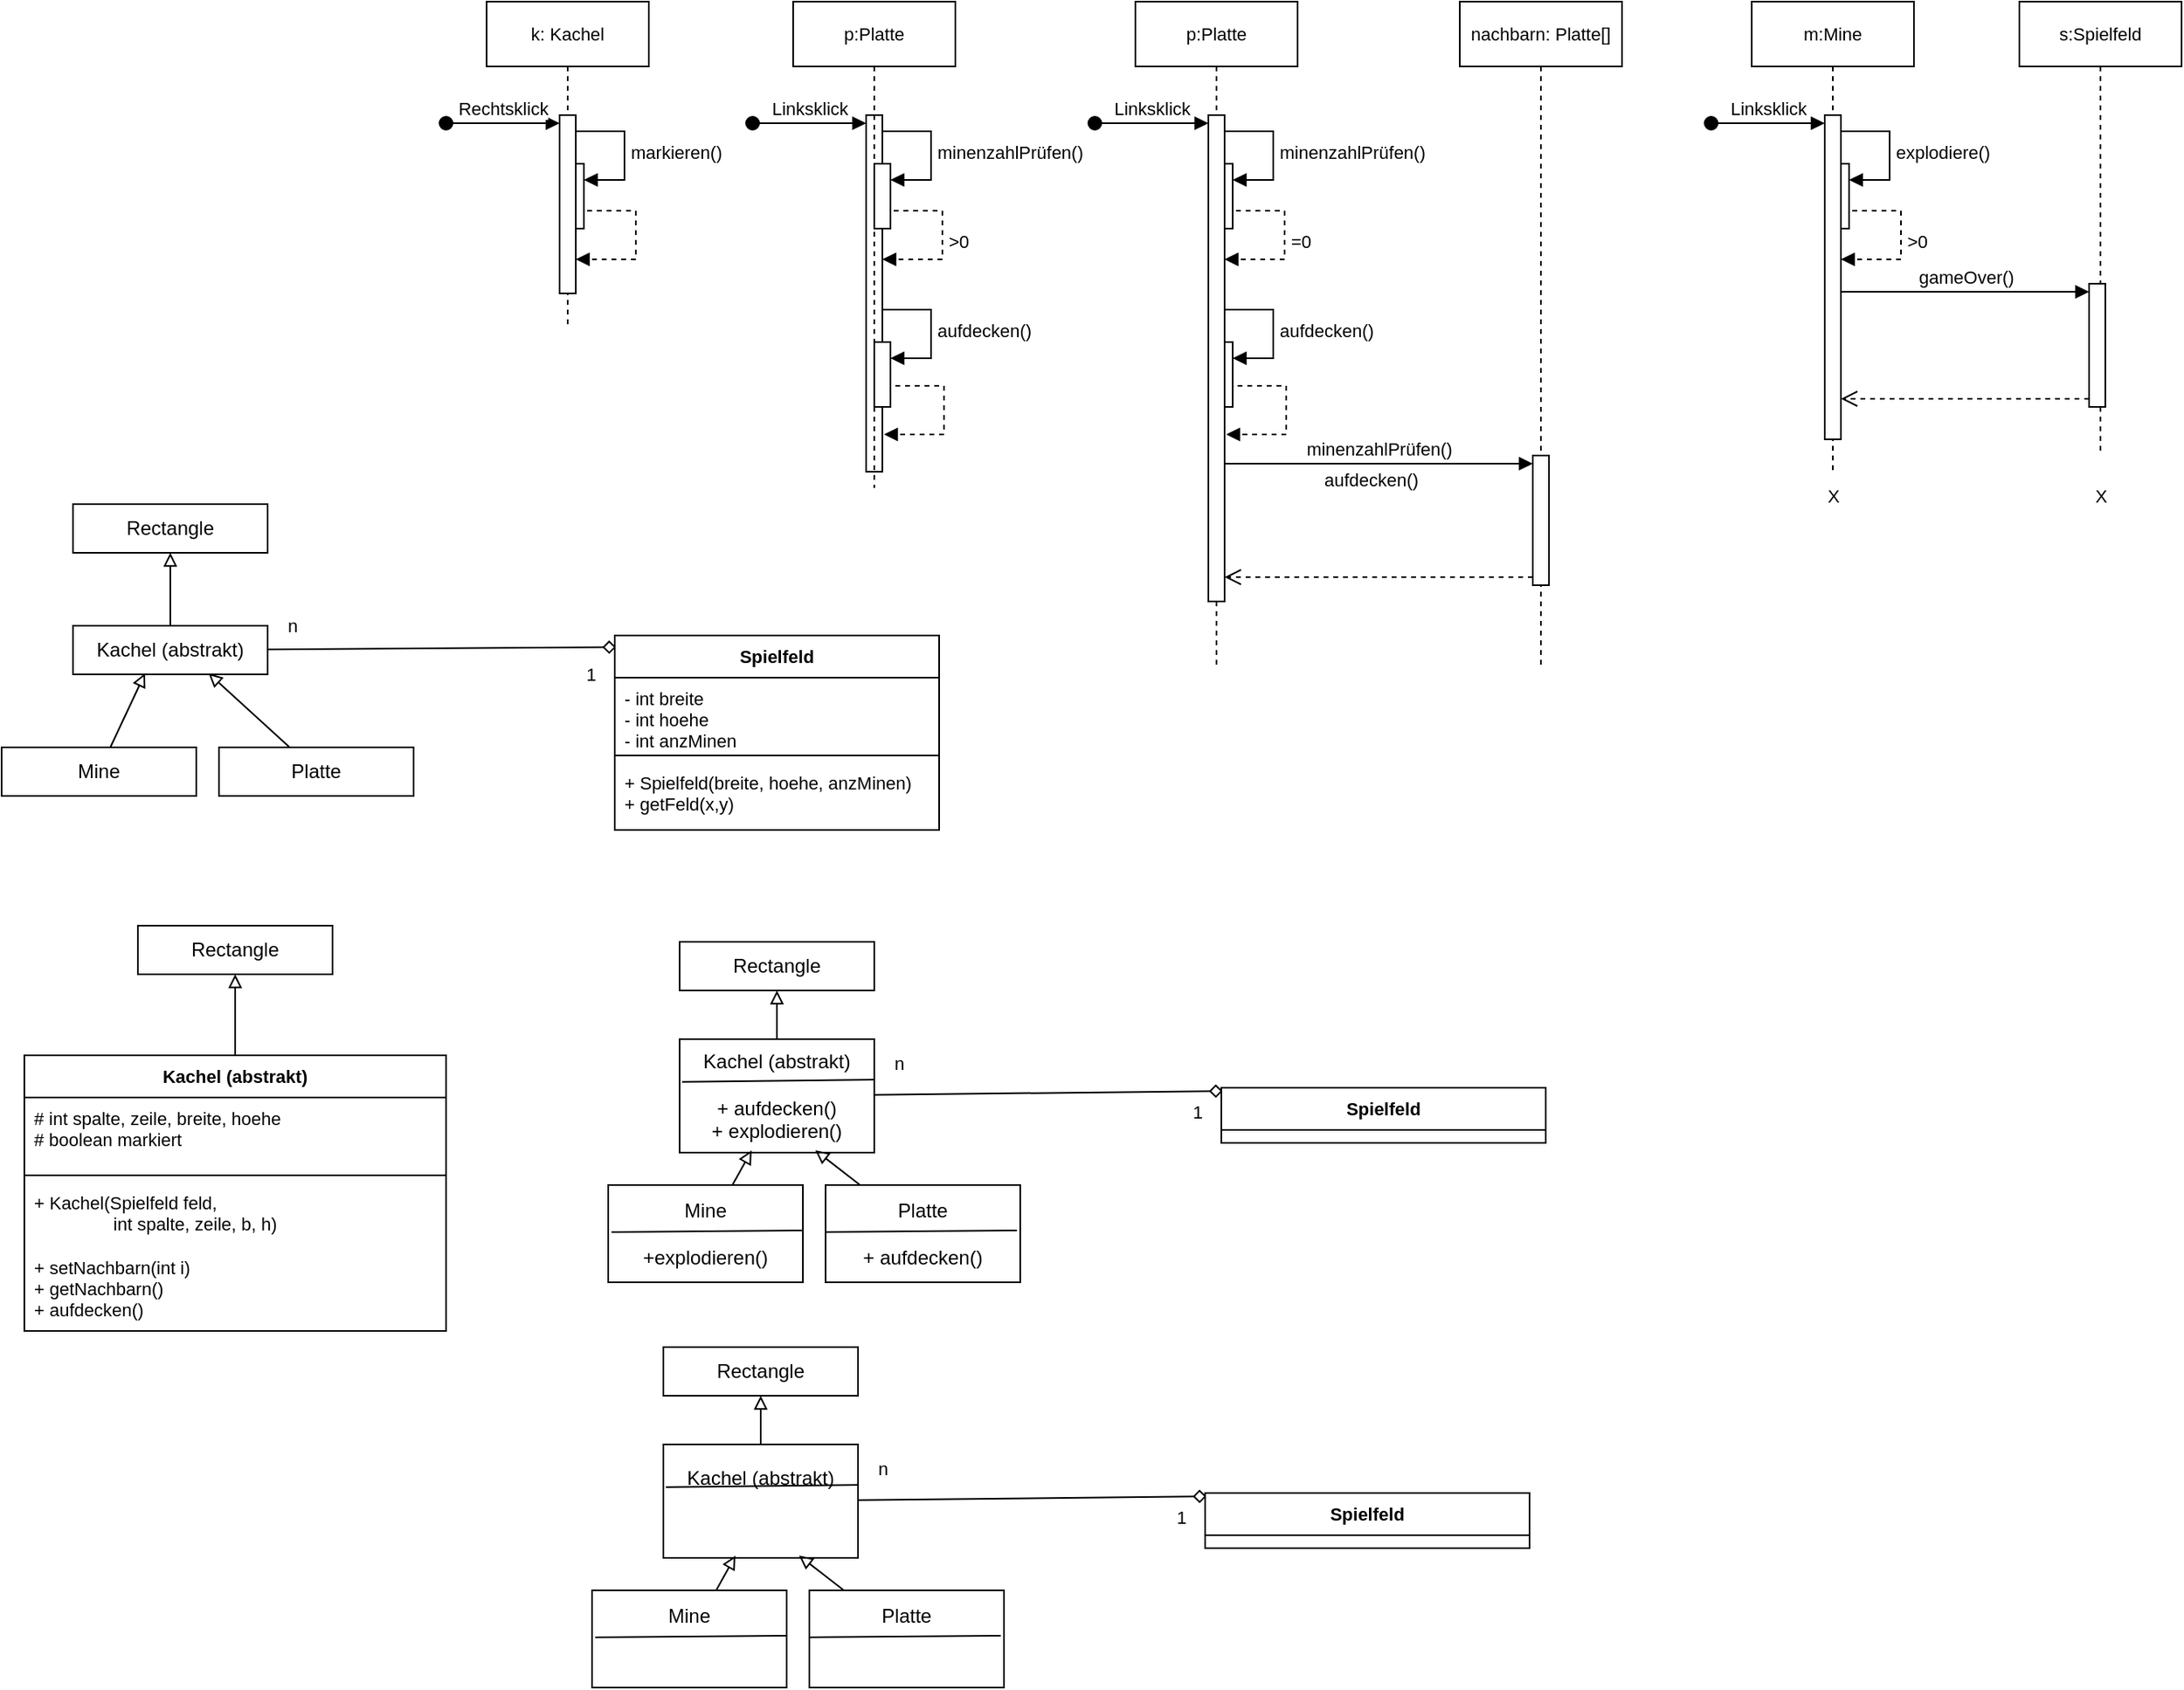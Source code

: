 <mxfile version="24.7.8">
  <diagram name="Seite-1" id="7lrdjb0XLS8eakfNW1go">
    <mxGraphModel dx="1050" dy="621" grid="1" gridSize="10" guides="1" tooltips="1" connect="1" arrows="1" fold="1" page="1" pageScale="1" pageWidth="827" pageHeight="1169" math="0" shadow="0">
      <root>
        <mxCell id="0" />
        <mxCell id="1" parent="0" />
        <mxCell id="kh4jOowQKyZHIIIFWvIZ-71" value="k: Kachel" style="shape=umlLifeline;perimeter=lifelinePerimeter;whiteSpace=wrap;html=1;container=1;dropTarget=0;collapsible=0;recursiveResize=0;outlineConnect=0;portConstraint=eastwest;newEdgeStyle={&quot;curved&quot;:0,&quot;rounded&quot;:0};fontFamily=Helvetica;fontSize=11;fontColor=default;labelBackgroundColor=default;" parent="1" vertex="1">
          <mxGeometry x="335" width="100" height="200" as="geometry" />
        </mxCell>
        <mxCell id="kh4jOowQKyZHIIIFWvIZ-72" value="" style="html=1;points=[[0,0,0,0,5],[0,1,0,0,-5],[1,0,0,0,5],[1,1,0,0,-5]];perimeter=orthogonalPerimeter;outlineConnect=0;targetShapes=umlLifeline;portConstraint=eastwest;newEdgeStyle={&quot;curved&quot;:0,&quot;rounded&quot;:0};fontFamily=Helvetica;fontSize=11;fontColor=default;labelBackgroundColor=default;" parent="kh4jOowQKyZHIIIFWvIZ-71" vertex="1">
          <mxGeometry x="50" y="100" width="10" height="40" as="geometry" />
        </mxCell>
        <mxCell id="kh4jOowQKyZHIIIFWvIZ-73" value="markieren()" style="html=1;align=left;spacingLeft=2;endArrow=block;rounded=0;edgeStyle=orthogonalEdgeStyle;curved=0;rounded=0;strokeColor=default;verticalAlign=middle;fontFamily=Helvetica;fontSize=11;fontColor=default;labelBackgroundColor=default;" parent="kh4jOowQKyZHIIIFWvIZ-71" target="kh4jOowQKyZHIIIFWvIZ-72" edge="1">
          <mxGeometry relative="1" as="geometry">
            <mxPoint x="55" y="80" as="sourcePoint" />
            <Array as="points">
              <mxPoint x="85" y="110" />
            </Array>
          </mxGeometry>
        </mxCell>
        <mxCell id="kh4jOowQKyZHIIIFWvIZ-51" value="m:Mine" style="shape=umlLifeline;perimeter=lifelinePerimeter;whiteSpace=wrap;html=1;container=1;dropTarget=0;collapsible=0;recursiveResize=0;outlineConnect=0;portConstraint=eastwest;newEdgeStyle={&quot;curved&quot;:0,&quot;rounded&quot;:0};fontFamily=Helvetica;fontSize=11;fontColor=default;labelBackgroundColor=default;" parent="1" vertex="1">
          <mxGeometry x="1115" width="100" height="290" as="geometry" />
        </mxCell>
        <mxCell id="kh4jOowQKyZHIIIFWvIZ-53" value="explodiere()" style="html=1;align=left;spacingLeft=2;endArrow=block;rounded=0;edgeStyle=orthogonalEdgeStyle;curved=0;rounded=0;strokeColor=default;verticalAlign=middle;fontFamily=Helvetica;fontSize=11;fontColor=default;labelBackgroundColor=default;" parent="kh4jOowQKyZHIIIFWvIZ-51" target="kh4jOowQKyZHIIIFWvIZ-52" edge="1">
          <mxGeometry relative="1" as="geometry">
            <mxPoint x="55" y="80" as="sourcePoint" />
            <Array as="points">
              <mxPoint x="85" y="110" />
            </Array>
          </mxGeometry>
        </mxCell>
        <mxCell id="kh4jOowQKyZHIIIFWvIZ-52" value="" style="html=1;points=[[0,0,0,0,5],[0,1,0,0,-5],[1,0,0,0,5],[1,1,0,0,-5]];perimeter=orthogonalPerimeter;outlineConnect=0;targetShapes=umlLifeline;portConstraint=eastwest;newEdgeStyle={&quot;curved&quot;:0,&quot;rounded&quot;:0};fontFamily=Helvetica;fontSize=11;fontColor=default;labelBackgroundColor=default;" parent="kh4jOowQKyZHIIIFWvIZ-51" vertex="1">
          <mxGeometry x="50" y="100" width="10" height="40" as="geometry" />
        </mxCell>
        <mxCell id="kh4jOowQKyZHIIIFWvIZ-50" value="" style="html=1;points=[[0,0,0,0,5],[0,1,0,0,-5],[1,0,0,0,5],[1,1,0,0,-5]];perimeter=orthogonalPerimeter;outlineConnect=0;targetShapes=umlLifeline;portConstraint=eastwest;newEdgeStyle={&quot;curved&quot;:0,&quot;rounded&quot;:0};fontFamily=Helvetica;fontSize=11;fontColor=default;labelBackgroundColor=default;" parent="1" vertex="1">
          <mxGeometry x="1160" y="70" width="10" height="200" as="geometry" />
        </mxCell>
        <mxCell id="kh4jOowQKyZHIIIFWvIZ-20" value="p:Platte" style="shape=umlLifeline;perimeter=lifelinePerimeter;whiteSpace=wrap;html=1;container=1;dropTarget=0;collapsible=0;recursiveResize=0;outlineConnect=0;portConstraint=eastwest;newEdgeStyle={&quot;curved&quot;:0,&quot;rounded&quot;:0};fontFamily=Helvetica;fontSize=11;fontColor=default;labelBackgroundColor=default;" parent="1" vertex="1">
          <mxGeometry x="735" width="100" height="410" as="geometry" />
        </mxCell>
        <mxCell id="kh4jOowQKyZHIIIFWvIZ-21" value="" style="html=1;points=[[0,0,0,0,5],[0,1,0,0,-5],[1,0,0,0,5],[1,1,0,0,-5]];perimeter=orthogonalPerimeter;outlineConnect=0;targetShapes=umlLifeline;portConstraint=eastwest;newEdgeStyle={&quot;curved&quot;:0,&quot;rounded&quot;:0};fontFamily=Helvetica;fontSize=11;fontColor=default;labelBackgroundColor=default;" parent="kh4jOowQKyZHIIIFWvIZ-20" vertex="1">
          <mxGeometry x="50" y="100" width="10" height="40" as="geometry" />
        </mxCell>
        <mxCell id="kh4jOowQKyZHIIIFWvIZ-22" value="minenzahlPrüfen()" style="html=1;align=left;spacingLeft=2;endArrow=block;rounded=0;edgeStyle=orthogonalEdgeStyle;curved=0;rounded=0;strokeColor=default;verticalAlign=middle;fontFamily=Helvetica;fontSize=11;fontColor=default;labelBackgroundColor=default;" parent="kh4jOowQKyZHIIIFWvIZ-20" target="kh4jOowQKyZHIIIFWvIZ-21" edge="1">
          <mxGeometry relative="1" as="geometry">
            <mxPoint x="55" y="80" as="sourcePoint" />
            <Array as="points">
              <mxPoint x="85" y="110" />
            </Array>
          </mxGeometry>
        </mxCell>
        <mxCell id="kh4jOowQKyZHIIIFWvIZ-23" value="" style="html=1;points=[[0,0,0,0,5],[0,1,0,0,-5],[1,0,0,0,5],[1,1,0,0,-5]];perimeter=orthogonalPerimeter;outlineConnect=0;targetShapes=umlLifeline;portConstraint=eastwest;newEdgeStyle={&quot;curved&quot;:0,&quot;rounded&quot;:0};fontFamily=Helvetica;fontSize=11;fontColor=default;labelBackgroundColor=default;" parent="kh4jOowQKyZHIIIFWvIZ-20" vertex="1">
          <mxGeometry x="50" y="210" width="10" height="40" as="geometry" />
        </mxCell>
        <mxCell id="kh4jOowQKyZHIIIFWvIZ-24" value="aufdecken()" style="html=1;align=left;spacingLeft=2;endArrow=block;rounded=0;edgeStyle=orthogonalEdgeStyle;curved=0;rounded=0;strokeColor=default;verticalAlign=middle;fontFamily=Helvetica;fontSize=11;fontColor=default;labelBackgroundColor=default;" parent="kh4jOowQKyZHIIIFWvIZ-20" target="kh4jOowQKyZHIIIFWvIZ-23" edge="1">
          <mxGeometry relative="1" as="geometry">
            <mxPoint x="55" y="190" as="sourcePoint" />
            <Array as="points">
              <mxPoint x="85" y="220" />
            </Array>
          </mxGeometry>
        </mxCell>
        <mxCell id="kh4jOowQKyZHIIIFWvIZ-6" value="" style="html=1;points=[[0,0,0,0,5],[0,1,0,0,-5],[1,0,0,0,5],[1,1,0,0,-5]];perimeter=orthogonalPerimeter;outlineConnect=0;targetShapes=umlLifeline;portConstraint=eastwest;newEdgeStyle={&quot;curved&quot;:0,&quot;rounded&quot;:0};fontFamily=Helvetica;fontSize=11;fontColor=default;labelBackgroundColor=default;" parent="1" vertex="1">
          <mxGeometry x="569" y="70" width="10" height="220" as="geometry" />
        </mxCell>
        <mxCell id="kh4jOowQKyZHIIIFWvIZ-9" value="p:Platte" style="shape=umlLifeline;perimeter=lifelinePerimeter;whiteSpace=wrap;html=1;container=1;dropTarget=0;collapsible=0;recursiveResize=0;outlineConnect=0;portConstraint=eastwest;newEdgeStyle={&quot;curved&quot;:0,&quot;rounded&quot;:0};fontFamily=Helvetica;fontSize=11;fontColor=default;labelBackgroundColor=default;" parent="1" vertex="1">
          <mxGeometry x="524" width="100" height="300" as="geometry" />
        </mxCell>
        <mxCell id="kh4jOowQKyZHIIIFWvIZ-12" value="" style="html=1;points=[[0,0,0,0,5],[0,1,0,0,-5],[1,0,0,0,5],[1,1,0,0,-5]];perimeter=orthogonalPerimeter;outlineConnect=0;targetShapes=umlLifeline;portConstraint=eastwest;newEdgeStyle={&quot;curved&quot;:0,&quot;rounded&quot;:0};fontFamily=Helvetica;fontSize=11;fontColor=default;labelBackgroundColor=default;" parent="kh4jOowQKyZHIIIFWvIZ-9" vertex="1">
          <mxGeometry x="50" y="100" width="10" height="40" as="geometry" />
        </mxCell>
        <mxCell id="kh4jOowQKyZHIIIFWvIZ-13" value="minenzahlPrüfen()" style="html=1;align=left;spacingLeft=2;endArrow=block;rounded=0;edgeStyle=orthogonalEdgeStyle;curved=0;rounded=0;strokeColor=default;verticalAlign=middle;fontFamily=Helvetica;fontSize=11;fontColor=default;labelBackgroundColor=default;" parent="kh4jOowQKyZHIIIFWvIZ-9" target="kh4jOowQKyZHIIIFWvIZ-12" edge="1">
          <mxGeometry relative="1" as="geometry">
            <mxPoint x="55" y="80" as="sourcePoint" />
            <Array as="points">
              <mxPoint x="85" y="110" />
            </Array>
          </mxGeometry>
        </mxCell>
        <mxCell id="kh4jOowQKyZHIIIFWvIZ-16" value="" style="html=1;points=[[0,0,0,0,5],[0,1,0,0,-5],[1,0,0,0,5],[1,1,0,0,-5]];perimeter=orthogonalPerimeter;outlineConnect=0;targetShapes=umlLifeline;portConstraint=eastwest;newEdgeStyle={&quot;curved&quot;:0,&quot;rounded&quot;:0};fontFamily=Helvetica;fontSize=11;fontColor=default;labelBackgroundColor=default;" parent="kh4jOowQKyZHIIIFWvIZ-9" vertex="1">
          <mxGeometry x="50" y="210" width="10" height="40" as="geometry" />
        </mxCell>
        <mxCell id="kh4jOowQKyZHIIIFWvIZ-17" value="aufdecken()" style="html=1;align=left;spacingLeft=2;endArrow=block;rounded=0;edgeStyle=orthogonalEdgeStyle;curved=0;rounded=0;strokeColor=default;verticalAlign=middle;fontFamily=Helvetica;fontSize=11;fontColor=default;labelBackgroundColor=default;" parent="kh4jOowQKyZHIIIFWvIZ-9" target="kh4jOowQKyZHIIIFWvIZ-16" edge="1">
          <mxGeometry relative="1" as="geometry">
            <mxPoint x="55" y="190" as="sourcePoint" />
            <Array as="points">
              <mxPoint x="85" y="220" />
            </Array>
          </mxGeometry>
        </mxCell>
        <mxCell id="DREdefmeEKIS18htPZzb-16" style="edgeStyle=none;shape=connector;rounded=0;orthogonalLoop=1;jettySize=auto;html=1;entryX=0.004;entryY=0.06;entryDx=0;entryDy=0;strokeColor=default;align=center;verticalAlign=middle;fontFamily=Helvetica;fontSize=11;fontColor=default;labelBackgroundColor=default;endArrow=diamond;endFill=0;entryPerimeter=0;" parent="1" source="DREdefmeEKIS18htPZzb-15" target="DREdefmeEKIS18htPZzb-23" edge="1">
          <mxGeometry relative="1" as="geometry">
            <mxPoint x="260" y="397.5" as="targetPoint" />
          </mxGeometry>
        </mxCell>
        <mxCell id="DREdefmeEKIS18htPZzb-21" style="edgeStyle=none;shape=connector;rounded=0;orthogonalLoop=1;jettySize=auto;html=1;strokeColor=default;align=center;verticalAlign=middle;fontFamily=Helvetica;fontSize=11;fontColor=default;labelBackgroundColor=default;endArrow=block;endFill=0;" parent="1" source="DREdefmeEKIS18htPZzb-15" target="DREdefmeEKIS18htPZzb-20" edge="1">
          <mxGeometry relative="1" as="geometry" />
        </mxCell>
        <mxCell id="DREdefmeEKIS18htPZzb-15" value="Kachel (abstrakt)" style="rounded=0;whiteSpace=wrap;html=1;" parent="1" vertex="1">
          <mxGeometry x="80" y="385" width="120" height="30" as="geometry" />
        </mxCell>
        <mxCell id="DREdefmeEKIS18htPZzb-17" value="n" style="text;html=1;align=center;verticalAlign=middle;resizable=0;points=[];autosize=1;strokeColor=none;fillColor=none;fontFamily=Helvetica;fontSize=11;fontColor=default;labelBackgroundColor=default;" parent="1" vertex="1">
          <mxGeometry x="200" y="370" width="30" height="30" as="geometry" />
        </mxCell>
        <mxCell id="DREdefmeEKIS18htPZzb-18" value="1" style="text;html=1;align=center;verticalAlign=middle;resizable=0;points=[];autosize=1;strokeColor=none;fillColor=none;fontFamily=Helvetica;fontSize=11;fontColor=default;labelBackgroundColor=default;" parent="1" vertex="1">
          <mxGeometry x="384" y="400" width="30" height="30" as="geometry" />
        </mxCell>
        <mxCell id="DREdefmeEKIS18htPZzb-20" value="Rectangle" style="rounded=0;whiteSpace=wrap;html=1;" parent="1" vertex="1">
          <mxGeometry x="80" y="310" width="120" height="30" as="geometry" />
        </mxCell>
        <mxCell id="DREdefmeEKIS18htPZzb-23" value="Spielfeld" style="swimlane;fontStyle=1;align=center;verticalAlign=top;childLayout=stackLayout;horizontal=1;startSize=26;horizontalStack=0;resizeParent=1;resizeParentMax=0;resizeLast=0;collapsible=1;marginBottom=0;whiteSpace=wrap;html=1;fontFamily=Helvetica;fontSize=11;fontColor=default;labelBackgroundColor=default;" parent="1" vertex="1">
          <mxGeometry x="414" y="391" width="200" height="120" as="geometry" />
        </mxCell>
        <mxCell id="DREdefmeEKIS18htPZzb-24" value="- int breite&lt;div&gt;- int hoehe&lt;/div&gt;&lt;div&gt;- int anzMinen&lt;/div&gt;" style="text;strokeColor=none;fillColor=none;align=left;verticalAlign=top;spacingLeft=4;spacingRight=4;overflow=hidden;rotatable=0;points=[[0,0.5],[1,0.5]];portConstraint=eastwest;whiteSpace=wrap;html=1;fontFamily=Helvetica;fontSize=11;fontColor=default;labelBackgroundColor=default;" parent="DREdefmeEKIS18htPZzb-23" vertex="1">
          <mxGeometry y="26" width="200" height="44" as="geometry" />
        </mxCell>
        <mxCell id="DREdefmeEKIS18htPZzb-25" value="" style="line;strokeWidth=1;fillColor=none;align=left;verticalAlign=middle;spacingTop=-1;spacingLeft=3;spacingRight=3;rotatable=0;labelPosition=right;points=[];portConstraint=eastwest;strokeColor=inherit;fontFamily=Helvetica;fontSize=11;fontColor=default;labelBackgroundColor=default;" parent="DREdefmeEKIS18htPZzb-23" vertex="1">
          <mxGeometry y="70" width="200" height="8" as="geometry" />
        </mxCell>
        <mxCell id="DREdefmeEKIS18htPZzb-26" value="&lt;span style=&quot;color: rgb(0, 0, 0); font-family: Helvetica; font-size: 11px; font-style: normal; font-variant-ligatures: normal; font-variant-caps: normal; font-weight: 400; letter-spacing: normal; orphans: 2; text-align: left; text-indent: 0px; text-transform: none; widows: 2; word-spacing: 0px; -webkit-text-stroke-width: 0px; white-space: normal; background-color: rgb(255, 255, 255); text-decoration-thickness: initial; text-decoration-style: initial; text-decoration-color: initial; display: inline !important; float: none;&quot;&gt;+ Spielfeld(breite, hoehe, anzMinen)&lt;/span&gt;&lt;div style=&quot;forced-color-adjust: none; color: rgb(0, 0, 0); font-family: Helvetica; font-size: 11px; font-style: normal; font-variant-ligatures: normal; font-variant-caps: normal; font-weight: 400; letter-spacing: normal; orphans: 2; text-align: left; text-indent: 0px; text-transform: none; widows: 2; word-spacing: 0px; -webkit-text-stroke-width: 0px; white-space: normal; text-decoration-thickness: initial; text-decoration-style: initial; text-decoration-color: initial;&quot;&gt;+ getFeld(x,y)&lt;/div&gt;" style="text;strokeColor=none;fillColor=none;align=left;verticalAlign=top;spacingLeft=4;spacingRight=4;overflow=hidden;rotatable=0;points=[[0,0.5],[1,0.5]];portConstraint=eastwest;whiteSpace=wrap;html=1;fontFamily=Helvetica;fontSize=11;fontColor=default;labelBackgroundColor=default;" parent="DREdefmeEKIS18htPZzb-23" vertex="1">
          <mxGeometry y="78" width="200" height="42" as="geometry" />
        </mxCell>
        <mxCell id="kh4jOowQKyZHIIIFWvIZ-81" style="edgeStyle=none;shape=connector;rounded=0;orthogonalLoop=1;jettySize=auto;html=1;entryX=0.5;entryY=1;entryDx=0;entryDy=0;strokeColor=default;align=center;verticalAlign=middle;fontFamily=Helvetica;fontSize=11;fontColor=default;labelBackgroundColor=default;endArrow=block;endFill=0;" parent="1" source="DREdefmeEKIS18htPZzb-27" target="kh4jOowQKyZHIIIFWvIZ-79" edge="1">
          <mxGeometry relative="1" as="geometry" />
        </mxCell>
        <mxCell id="DREdefmeEKIS18htPZzb-27" value="Kachel (abstrakt)" style="swimlane;fontStyle=1;align=center;verticalAlign=top;childLayout=stackLayout;horizontal=1;startSize=26;horizontalStack=0;resizeParent=1;resizeParentMax=0;resizeLast=0;collapsible=1;marginBottom=0;whiteSpace=wrap;html=1;fontFamily=Helvetica;fontSize=11;fontColor=default;labelBackgroundColor=default;" parent="1" vertex="1">
          <mxGeometry x="50" y="650" width="260" height="170" as="geometry" />
        </mxCell>
        <mxCell id="DREdefmeEKIS18htPZzb-28" value="# int spalte, zeile, breite, hoehe&lt;div&gt;# boolean markiert&lt;/div&gt;" style="text;strokeColor=none;fillColor=none;align=left;verticalAlign=top;spacingLeft=4;spacingRight=4;overflow=hidden;rotatable=0;points=[[0,0.5],[1,0.5]];portConstraint=eastwest;whiteSpace=wrap;html=1;fontFamily=Helvetica;fontSize=11;fontColor=default;labelBackgroundColor=default;" parent="DREdefmeEKIS18htPZzb-27" vertex="1">
          <mxGeometry y="26" width="260" height="44" as="geometry" />
        </mxCell>
        <mxCell id="DREdefmeEKIS18htPZzb-29" value="" style="line;strokeWidth=1;fillColor=none;align=left;verticalAlign=middle;spacingTop=-1;spacingLeft=3;spacingRight=3;rotatable=0;labelPosition=right;points=[];portConstraint=eastwest;strokeColor=inherit;fontFamily=Helvetica;fontSize=11;fontColor=default;labelBackgroundColor=default;" parent="DREdefmeEKIS18htPZzb-27" vertex="1">
          <mxGeometry y="70" width="260" height="8" as="geometry" />
        </mxCell>
        <mxCell id="DREdefmeEKIS18htPZzb-30" value="+ Kachel(Spielfeld feld, &lt;br&gt;&amp;nbsp; &amp;nbsp; &amp;nbsp; &amp;nbsp; &amp;nbsp; &amp;nbsp; &amp;nbsp; &amp;nbsp; int spalte, zeile, b, h)&lt;span style=&quot;white-space: pre;&quot;&gt;&#x9;&lt;/span&gt;&lt;div&gt;&lt;br&gt;&lt;/div&gt;&lt;div&gt;+ setNachbarn(int i)&lt;br&gt;&lt;/div&gt;&lt;div&gt;&lt;div&gt;+ getNachbarn()&lt;/div&gt;&lt;div&gt;+ aufdecken()&lt;/div&gt;&lt;/div&gt;" style="text;strokeColor=none;fillColor=none;align=left;verticalAlign=top;spacingLeft=4;spacingRight=4;overflow=hidden;rotatable=0;points=[[0,0.5],[1,0.5]];portConstraint=eastwest;whiteSpace=wrap;html=1;fontFamily=Helvetica;fontSize=11;fontColor=default;labelBackgroundColor=default;" parent="DREdefmeEKIS18htPZzb-27" vertex="1">
          <mxGeometry y="78" width="260" height="92" as="geometry" />
        </mxCell>
        <mxCell id="kh4jOowQKyZHIIIFWvIZ-2" value="Platte" style="rounded=0;whiteSpace=wrap;html=1;" parent="1" vertex="1">
          <mxGeometry x="170" y="460" width="120" height="30" as="geometry" />
        </mxCell>
        <mxCell id="kh4jOowQKyZHIIIFWvIZ-3" value="Mine" style="rounded=0;whiteSpace=wrap;html=1;" parent="1" vertex="1">
          <mxGeometry x="36" y="460" width="120" height="30" as="geometry" />
        </mxCell>
        <mxCell id="kh4jOowQKyZHIIIFWvIZ-4" style="edgeStyle=none;rounded=0;orthogonalLoop=1;jettySize=auto;html=1;entryX=0.37;entryY=0.98;entryDx=0;entryDy=0;entryPerimeter=0;strokeColor=default;align=center;verticalAlign=middle;fontFamily=Helvetica;fontSize=11;fontColor=default;labelBackgroundColor=default;endArrow=block;endFill=0;" parent="1" source="kh4jOowQKyZHIIIFWvIZ-3" target="DREdefmeEKIS18htPZzb-15" edge="1">
          <mxGeometry relative="1" as="geometry" />
        </mxCell>
        <mxCell id="kh4jOowQKyZHIIIFWvIZ-5" style="edgeStyle=none;shape=connector;rounded=0;orthogonalLoop=1;jettySize=auto;html=1;entryX=0.697;entryY=0.98;entryDx=0;entryDy=0;entryPerimeter=0;strokeColor=default;align=center;verticalAlign=middle;fontFamily=Helvetica;fontSize=11;fontColor=default;labelBackgroundColor=default;endArrow=block;endFill=0;" parent="1" source="kh4jOowQKyZHIIIFWvIZ-2" target="DREdefmeEKIS18htPZzb-15" edge="1">
          <mxGeometry relative="1" as="geometry" />
        </mxCell>
        <mxCell id="kh4jOowQKyZHIIIFWvIZ-7" value="Linksklick" style="html=1;verticalAlign=bottom;startArrow=oval;endArrow=block;startSize=8;curved=0;rounded=0;entryX=0;entryY=0;entryDx=0;entryDy=5;strokeColor=default;align=center;fontFamily=Helvetica;fontSize=11;fontColor=default;labelBackgroundColor=default;edgeStyle=none;" parent="1" target="kh4jOowQKyZHIIIFWvIZ-6" edge="1">
          <mxGeometry relative="1" as="geometry">
            <mxPoint x="499" y="75" as="sourcePoint" />
          </mxGeometry>
        </mxCell>
        <mxCell id="kh4jOowQKyZHIIIFWvIZ-15" value="&amp;gt;0" style="html=1;align=left;spacingLeft=2;endArrow=block;rounded=0;edgeStyle=orthogonalEdgeStyle;curved=0;rounded=0;strokeColor=default;verticalAlign=middle;fontFamily=Helvetica;fontSize=11;fontColor=default;labelBackgroundColor=default;dashed=1;" parent="1" target="kh4jOowQKyZHIIIFWvIZ-6" edge="1">
          <mxGeometry relative="1" as="geometry">
            <mxPoint x="586" y="129" as="sourcePoint" />
            <Array as="points">
              <mxPoint x="616" y="129" />
              <mxPoint x="616" y="159" />
            </Array>
            <mxPoint x="591" y="159" as="targetPoint" />
          </mxGeometry>
        </mxCell>
        <mxCell id="kh4jOowQKyZHIIIFWvIZ-18" value="" style="html=1;align=left;spacingLeft=2;endArrow=block;rounded=0;edgeStyle=orthogonalEdgeStyle;curved=0;rounded=0;strokeColor=default;verticalAlign=middle;fontFamily=Helvetica;fontSize=11;fontColor=default;labelBackgroundColor=default;dashed=1;" parent="1" edge="1">
          <mxGeometry relative="1" as="geometry">
            <mxPoint x="587" y="237" as="sourcePoint" />
            <Array as="points">
              <mxPoint x="617" y="237" />
              <mxPoint x="617" y="267" />
            </Array>
            <mxPoint x="580" y="267" as="targetPoint" />
          </mxGeometry>
        </mxCell>
        <mxCell id="kh4jOowQKyZHIIIFWvIZ-19" value="" style="html=1;points=[[0,0,0,0,5],[0,1,0,0,-5],[1,0,0,0,5],[1,1,0,0,-5]];perimeter=orthogonalPerimeter;outlineConnect=0;targetShapes=umlLifeline;portConstraint=eastwest;newEdgeStyle={&quot;curved&quot;:0,&quot;rounded&quot;:0};fontFamily=Helvetica;fontSize=11;fontColor=default;labelBackgroundColor=default;" parent="1" vertex="1">
          <mxGeometry x="780" y="70" width="10" height="300" as="geometry" />
        </mxCell>
        <mxCell id="kh4jOowQKyZHIIIFWvIZ-25" value="Linksklick" style="html=1;verticalAlign=bottom;startArrow=oval;endArrow=block;startSize=8;curved=0;rounded=0;entryX=0;entryY=0;entryDx=0;entryDy=5;strokeColor=default;align=center;fontFamily=Helvetica;fontSize=11;fontColor=default;labelBackgroundColor=default;edgeStyle=none;" parent="1" target="kh4jOowQKyZHIIIFWvIZ-19" edge="1">
          <mxGeometry relative="1" as="geometry">
            <mxPoint x="710" y="75" as="sourcePoint" />
          </mxGeometry>
        </mxCell>
        <mxCell id="kh4jOowQKyZHIIIFWvIZ-26" value="=0" style="html=1;align=left;spacingLeft=2;endArrow=block;rounded=0;edgeStyle=orthogonalEdgeStyle;curved=0;rounded=0;strokeColor=default;verticalAlign=middle;fontFamily=Helvetica;fontSize=11;fontColor=default;labelBackgroundColor=default;dashed=1;" parent="1" target="kh4jOowQKyZHIIIFWvIZ-19" edge="1">
          <mxGeometry relative="1" as="geometry">
            <mxPoint x="797" y="129" as="sourcePoint" />
            <Array as="points">
              <mxPoint x="827" y="129" />
              <mxPoint x="827" y="159" />
            </Array>
            <mxPoint x="802" y="159" as="targetPoint" />
          </mxGeometry>
        </mxCell>
        <mxCell id="kh4jOowQKyZHIIIFWvIZ-27" value="" style="html=1;align=left;spacingLeft=2;endArrow=block;rounded=0;edgeStyle=orthogonalEdgeStyle;curved=0;rounded=0;strokeColor=default;verticalAlign=middle;fontFamily=Helvetica;fontSize=11;fontColor=default;labelBackgroundColor=default;dashed=1;" parent="1" edge="1">
          <mxGeometry relative="1" as="geometry">
            <mxPoint x="798" y="237" as="sourcePoint" />
            <Array as="points">
              <mxPoint x="828" y="237" />
              <mxPoint x="828" y="267" />
            </Array>
            <mxPoint x="791" y="267" as="targetPoint" />
          </mxGeometry>
        </mxCell>
        <mxCell id="kh4jOowQKyZHIIIFWvIZ-38" value="nachbarn: Platte[]" style="shape=umlLifeline;perimeter=lifelinePerimeter;whiteSpace=wrap;html=1;container=1;dropTarget=0;collapsible=0;recursiveResize=0;outlineConnect=0;portConstraint=eastwest;newEdgeStyle={&quot;curved&quot;:0,&quot;rounded&quot;:0};fontFamily=Helvetica;fontSize=11;fontColor=default;labelBackgroundColor=default;" parent="1" vertex="1">
          <mxGeometry x="935" width="100" height="410" as="geometry" />
        </mxCell>
        <mxCell id="kh4jOowQKyZHIIIFWvIZ-46" value="" style="html=1;points=[[0,0,0,0,5],[0,1,0,0,-5],[1,0,0,0,5],[1,1,0,0,-5]];perimeter=orthogonalPerimeter;outlineConnect=0;targetShapes=umlLifeline;portConstraint=eastwest;newEdgeStyle={&quot;curved&quot;:0,&quot;rounded&quot;:0};fontFamily=Helvetica;fontSize=11;fontColor=default;labelBackgroundColor=default;" parent="kh4jOowQKyZHIIIFWvIZ-38" vertex="1">
          <mxGeometry x="45" y="280" width="10" height="80" as="geometry" />
        </mxCell>
        <mxCell id="kh4jOowQKyZHIIIFWvIZ-47" value="minenzahlPrüfen()" style="html=1;verticalAlign=bottom;endArrow=block;curved=0;rounded=0;entryX=0;entryY=0;entryDx=0;entryDy=5;strokeColor=default;align=center;fontFamily=Helvetica;fontSize=11;fontColor=default;labelBackgroundColor=default;edgeStyle=none;" parent="1" target="kh4jOowQKyZHIIIFWvIZ-46" edge="1">
          <mxGeometry relative="1" as="geometry">
            <mxPoint x="790" y="285" as="sourcePoint" />
          </mxGeometry>
        </mxCell>
        <mxCell id="kh4jOowQKyZHIIIFWvIZ-48" value="" style="html=1;verticalAlign=bottom;endArrow=open;dashed=1;endSize=8;curved=0;rounded=0;exitX=0;exitY=1;exitDx=0;exitDy=-5;strokeColor=default;align=center;fontFamily=Helvetica;fontSize=11;fontColor=default;labelBackgroundColor=default;edgeStyle=none;" parent="1" source="kh4jOowQKyZHIIIFWvIZ-46" target="kh4jOowQKyZHIIIFWvIZ-19" edge="1">
          <mxGeometry relative="1" as="geometry">
            <mxPoint x="910" y="355" as="targetPoint" />
          </mxGeometry>
        </mxCell>
        <mxCell id="kh4jOowQKyZHIIIFWvIZ-49" value="aufdecken()" style="text;html=1;align=center;verticalAlign=middle;resizable=0;points=[];autosize=1;strokeColor=none;fillColor=none;fontFamily=Helvetica;fontSize=11;fontColor=default;labelBackgroundColor=default;" parent="1" vertex="1">
          <mxGeometry x="840" y="280" width="80" height="30" as="geometry" />
        </mxCell>
        <mxCell id="kh4jOowQKyZHIIIFWvIZ-56" value="Linksklick" style="html=1;verticalAlign=bottom;startArrow=oval;endArrow=block;startSize=8;curved=0;rounded=0;entryX=0;entryY=0;entryDx=0;entryDy=5;strokeColor=default;align=center;fontFamily=Helvetica;fontSize=11;fontColor=default;labelBackgroundColor=default;edgeStyle=none;" parent="1" target="kh4jOowQKyZHIIIFWvIZ-50" edge="1">
          <mxGeometry relative="1" as="geometry">
            <mxPoint x="1090" y="75" as="sourcePoint" />
          </mxGeometry>
        </mxCell>
        <mxCell id="kh4jOowQKyZHIIIFWvIZ-57" value="&amp;gt;0" style="html=1;align=left;spacingLeft=2;endArrow=block;rounded=0;edgeStyle=orthogonalEdgeStyle;curved=0;rounded=0;strokeColor=default;verticalAlign=middle;fontFamily=Helvetica;fontSize=11;fontColor=default;labelBackgroundColor=default;dashed=1;" parent="1" target="kh4jOowQKyZHIIIFWvIZ-50" edge="1">
          <mxGeometry relative="1" as="geometry">
            <mxPoint x="1177" y="129" as="sourcePoint" />
            <Array as="points">
              <mxPoint x="1207" y="129" />
              <mxPoint x="1207" y="159" />
            </Array>
            <mxPoint x="1182" y="159" as="targetPoint" />
          </mxGeometry>
        </mxCell>
        <mxCell id="kh4jOowQKyZHIIIFWvIZ-59" value="s:Spielfeld" style="shape=umlLifeline;perimeter=lifelinePerimeter;whiteSpace=wrap;html=1;container=1;dropTarget=0;collapsible=0;recursiveResize=0;outlineConnect=0;portConstraint=eastwest;newEdgeStyle={&quot;curved&quot;:0,&quot;rounded&quot;:0};fontFamily=Helvetica;fontSize=11;fontColor=default;labelBackgroundColor=default;" parent="1" vertex="1">
          <mxGeometry x="1280" width="100" height="280" as="geometry" />
        </mxCell>
        <mxCell id="kh4jOowQKyZHIIIFWvIZ-62" value="" style="html=1;points=[[0,0,0,0,5],[0,1,0,0,-5],[1,0,0,0,5],[1,1,0,0,-5]];perimeter=orthogonalPerimeter;outlineConnect=0;targetShapes=umlLifeline;portConstraint=eastwest;newEdgeStyle={&quot;curved&quot;:0,&quot;rounded&quot;:0};fontFamily=Helvetica;fontSize=11;fontColor=default;labelBackgroundColor=default;" parent="kh4jOowQKyZHIIIFWvIZ-59" vertex="1">
          <mxGeometry x="43" y="174" width="10" height="76" as="geometry" />
        </mxCell>
        <mxCell id="kh4jOowQKyZHIIIFWvIZ-63" value="gameOver()" style="html=1;verticalAlign=bottom;endArrow=block;curved=0;rounded=0;entryX=0;entryY=0;entryDx=0;entryDy=5;strokeColor=default;align=center;fontFamily=Helvetica;fontSize=11;fontColor=default;labelBackgroundColor=default;edgeStyle=none;" parent="1" target="kh4jOowQKyZHIIIFWvIZ-62" edge="1">
          <mxGeometry relative="1" as="geometry">
            <mxPoint x="1170" y="179" as="sourcePoint" />
          </mxGeometry>
        </mxCell>
        <mxCell id="kh4jOowQKyZHIIIFWvIZ-64" value="" style="html=1;verticalAlign=bottom;endArrow=open;dashed=1;endSize=8;curved=0;rounded=0;exitX=0;exitY=1;exitDx=0;exitDy=-5;strokeColor=default;align=center;fontFamily=Helvetica;fontSize=11;fontColor=default;labelBackgroundColor=default;edgeStyle=none;" parent="1" source="kh4jOowQKyZHIIIFWvIZ-62" target="kh4jOowQKyZHIIIFWvIZ-50" edge="1">
          <mxGeometry relative="1" as="geometry">
            <mxPoint x="1253" y="249" as="targetPoint" />
          </mxGeometry>
        </mxCell>
        <mxCell id="kh4jOowQKyZHIIIFWvIZ-65" value="X" style="text;html=1;align=center;verticalAlign=middle;resizable=0;points=[];autosize=1;strokeColor=none;fillColor=none;fontFamily=Helvetica;fontSize=11;fontColor=default;labelBackgroundColor=default;" parent="1" vertex="1">
          <mxGeometry x="1150" y="290" width="30" height="30" as="geometry" />
        </mxCell>
        <mxCell id="kh4jOowQKyZHIIIFWvIZ-69" value="X" style="text;html=1;align=center;verticalAlign=middle;resizable=0;points=[];autosize=1;strokeColor=none;fillColor=none;fontFamily=Helvetica;fontSize=11;fontColor=default;labelBackgroundColor=default;" parent="1" vertex="1">
          <mxGeometry x="1315" y="290" width="30" height="30" as="geometry" />
        </mxCell>
        <mxCell id="kh4jOowQKyZHIIIFWvIZ-70" value="" style="html=1;points=[[0,0,0,0,5],[0,1,0,0,-5],[1,0,0,0,5],[1,1,0,0,-5]];perimeter=orthogonalPerimeter;outlineConnect=0;targetShapes=umlLifeline;portConstraint=eastwest;newEdgeStyle={&quot;curved&quot;:0,&quot;rounded&quot;:0};fontFamily=Helvetica;fontSize=11;fontColor=default;labelBackgroundColor=default;" parent="1" vertex="1">
          <mxGeometry x="380" y="70" width="10" height="110" as="geometry" />
        </mxCell>
        <mxCell id="kh4jOowQKyZHIIIFWvIZ-76" value="Rechtsklick" style="html=1;verticalAlign=bottom;startArrow=oval;endArrow=block;startSize=8;curved=0;rounded=0;entryX=0;entryY=0;entryDx=0;entryDy=5;strokeColor=default;align=center;fontFamily=Helvetica;fontSize=11;fontColor=default;labelBackgroundColor=default;edgeStyle=none;" parent="1" target="kh4jOowQKyZHIIIFWvIZ-70" edge="1">
          <mxGeometry relative="1" as="geometry">
            <mxPoint x="310" y="75" as="sourcePoint" />
          </mxGeometry>
        </mxCell>
        <mxCell id="kh4jOowQKyZHIIIFWvIZ-77" value="" style="html=1;align=left;spacingLeft=2;endArrow=block;rounded=0;edgeStyle=orthogonalEdgeStyle;curved=0;rounded=0;strokeColor=default;verticalAlign=middle;fontFamily=Helvetica;fontSize=11;fontColor=default;labelBackgroundColor=default;dashed=1;" parent="1" target="kh4jOowQKyZHIIIFWvIZ-70" edge="1">
          <mxGeometry relative="1" as="geometry">
            <mxPoint x="397" y="129" as="sourcePoint" />
            <Array as="points">
              <mxPoint x="427" y="129" />
              <mxPoint x="427" y="159" />
            </Array>
            <mxPoint x="402" y="159" as="targetPoint" />
          </mxGeometry>
        </mxCell>
        <mxCell id="kh4jOowQKyZHIIIFWvIZ-79" value="Rectangle" style="rounded=0;whiteSpace=wrap;html=1;" parent="1" vertex="1">
          <mxGeometry x="120" y="570" width="120" height="30" as="geometry" />
        </mxCell>
        <mxCell id="9YH6TGwpa_K7-rtX8IRg-1" style="edgeStyle=none;shape=connector;rounded=0;orthogonalLoop=1;jettySize=auto;html=1;entryX=0.004;entryY=0.06;entryDx=0;entryDy=0;strokeColor=default;align=center;verticalAlign=middle;fontFamily=Helvetica;fontSize=11;fontColor=default;labelBackgroundColor=default;endArrow=diamond;endFill=0;entryPerimeter=0;" edge="1" parent="1" source="9YH6TGwpa_K7-rtX8IRg-3" target="9YH6TGwpa_K7-rtX8IRg-7">
          <mxGeometry relative="1" as="geometry">
            <mxPoint x="634" y="667.5" as="targetPoint" />
          </mxGeometry>
        </mxCell>
        <mxCell id="9YH6TGwpa_K7-rtX8IRg-2" style="edgeStyle=none;shape=connector;rounded=0;orthogonalLoop=1;jettySize=auto;html=1;strokeColor=default;align=center;verticalAlign=middle;fontFamily=Helvetica;fontSize=11;fontColor=default;labelBackgroundColor=default;endArrow=block;endFill=0;" edge="1" parent="1" source="9YH6TGwpa_K7-rtX8IRg-3" target="9YH6TGwpa_K7-rtX8IRg-6">
          <mxGeometry relative="1" as="geometry" />
        </mxCell>
        <mxCell id="9YH6TGwpa_K7-rtX8IRg-3" value="Kachel (abstrakt)&lt;div&gt;&lt;br&gt;&lt;div&gt;+ aufdecken()&lt;/div&gt;&lt;div&gt;+ explodieren()&lt;/div&gt;&lt;/div&gt;" style="rounded=0;whiteSpace=wrap;html=1;" vertex="1" parent="1">
          <mxGeometry x="454" y="640" width="120" height="70" as="geometry" />
        </mxCell>
        <mxCell id="9YH6TGwpa_K7-rtX8IRg-4" value="n" style="text;html=1;align=center;verticalAlign=middle;resizable=0;points=[];autosize=1;strokeColor=none;fillColor=none;fontFamily=Helvetica;fontSize=11;fontColor=default;labelBackgroundColor=default;" vertex="1" parent="1">
          <mxGeometry x="574" y="640" width="30" height="30" as="geometry" />
        </mxCell>
        <mxCell id="9YH6TGwpa_K7-rtX8IRg-5" value="1" style="text;html=1;align=center;verticalAlign=middle;resizable=0;points=[];autosize=1;strokeColor=none;fillColor=none;fontFamily=Helvetica;fontSize=11;fontColor=default;labelBackgroundColor=default;" vertex="1" parent="1">
          <mxGeometry x="758" y="670" width="30" height="30" as="geometry" />
        </mxCell>
        <mxCell id="9YH6TGwpa_K7-rtX8IRg-6" value="Rectangle" style="rounded=0;whiteSpace=wrap;html=1;" vertex="1" parent="1">
          <mxGeometry x="454" y="580" width="120" height="30" as="geometry" />
        </mxCell>
        <mxCell id="9YH6TGwpa_K7-rtX8IRg-7" value="Spielfeld" style="swimlane;fontStyle=1;align=center;verticalAlign=top;childLayout=stackLayout;horizontal=1;startSize=26;horizontalStack=0;resizeParent=1;resizeParentMax=0;resizeLast=0;collapsible=1;marginBottom=0;whiteSpace=wrap;html=1;fontFamily=Helvetica;fontSize=11;fontColor=default;labelBackgroundColor=default;" vertex="1" parent="1">
          <mxGeometry x="788" y="670" width="200" height="34" as="geometry" />
        </mxCell>
        <mxCell id="9YH6TGwpa_K7-rtX8IRg-11" value="Platte&lt;div&gt;&lt;br&gt;&lt;/div&gt;&lt;div&gt;+ aufdecken()&lt;/div&gt;" style="rounded=0;whiteSpace=wrap;html=1;" vertex="1" parent="1">
          <mxGeometry x="544" y="730" width="120" height="60" as="geometry" />
        </mxCell>
        <mxCell id="9YH6TGwpa_K7-rtX8IRg-12" value="Mine&lt;div&gt;&lt;br&gt;&lt;div&gt;+explodieren()&lt;/div&gt;&lt;/div&gt;" style="rounded=0;whiteSpace=wrap;html=1;" vertex="1" parent="1">
          <mxGeometry x="410" y="730" width="120" height="60" as="geometry" />
        </mxCell>
        <mxCell id="9YH6TGwpa_K7-rtX8IRg-13" style="edgeStyle=none;rounded=0;orthogonalLoop=1;jettySize=auto;html=1;entryX=0.37;entryY=0.98;entryDx=0;entryDy=0;entryPerimeter=0;strokeColor=default;align=center;verticalAlign=middle;fontFamily=Helvetica;fontSize=11;fontColor=default;labelBackgroundColor=default;endArrow=block;endFill=0;" edge="1" parent="1" source="9YH6TGwpa_K7-rtX8IRg-12" target="9YH6TGwpa_K7-rtX8IRg-3">
          <mxGeometry relative="1" as="geometry" />
        </mxCell>
        <mxCell id="9YH6TGwpa_K7-rtX8IRg-14" style="edgeStyle=none;shape=connector;rounded=0;orthogonalLoop=1;jettySize=auto;html=1;entryX=0.697;entryY=0.98;entryDx=0;entryDy=0;entryPerimeter=0;strokeColor=default;align=center;verticalAlign=middle;fontFamily=Helvetica;fontSize=11;fontColor=default;labelBackgroundColor=default;endArrow=block;endFill=0;" edge="1" parent="1" source="9YH6TGwpa_K7-rtX8IRg-11" target="9YH6TGwpa_K7-rtX8IRg-3">
          <mxGeometry relative="1" as="geometry" />
        </mxCell>
        <mxCell id="9YH6TGwpa_K7-rtX8IRg-15" value="" style="endArrow=none;html=1;rounded=0;entryX=1;entryY=0.5;entryDx=0;entryDy=0;exitX=0.013;exitY=0.377;exitDx=0;exitDy=0;exitPerimeter=0;" edge="1" parent="1" source="9YH6TGwpa_K7-rtX8IRg-3">
          <mxGeometry width="50" height="50" relative="1" as="geometry">
            <mxPoint x="454" y="670" as="sourcePoint" />
            <mxPoint x="574" y="665" as="targetPoint" />
          </mxGeometry>
        </mxCell>
        <mxCell id="9YH6TGwpa_K7-rtX8IRg-17" value="" style="endArrow=none;html=1;rounded=0;entryX=1;entryY=0.5;entryDx=0;entryDy=0;exitX=0.013;exitY=0.377;exitDx=0;exitDy=0;exitPerimeter=0;" edge="1" parent="1">
          <mxGeometry width="50" height="50" relative="1" as="geometry">
            <mxPoint x="412" y="759" as="sourcePoint" />
            <mxPoint x="530" y="758" as="targetPoint" />
          </mxGeometry>
        </mxCell>
        <mxCell id="9YH6TGwpa_K7-rtX8IRg-18" value="" style="endArrow=none;html=1;rounded=0;entryX=1;entryY=0.5;entryDx=0;entryDy=0;exitX=0.013;exitY=0.377;exitDx=0;exitDy=0;exitPerimeter=0;" edge="1" parent="1">
          <mxGeometry width="50" height="50" relative="1" as="geometry">
            <mxPoint x="544" y="759" as="sourcePoint" />
            <mxPoint x="662" y="758" as="targetPoint" />
          </mxGeometry>
        </mxCell>
        <mxCell id="9YH6TGwpa_K7-rtX8IRg-19" style="edgeStyle=none;shape=connector;rounded=0;orthogonalLoop=1;jettySize=auto;html=1;entryX=0.004;entryY=0.06;entryDx=0;entryDy=0;strokeColor=default;align=center;verticalAlign=middle;fontFamily=Helvetica;fontSize=11;fontColor=default;labelBackgroundColor=default;endArrow=diamond;endFill=0;entryPerimeter=0;" edge="1" parent="1" source="9YH6TGwpa_K7-rtX8IRg-21" target="9YH6TGwpa_K7-rtX8IRg-25">
          <mxGeometry relative="1" as="geometry">
            <mxPoint x="624" y="917.5" as="targetPoint" />
          </mxGeometry>
        </mxCell>
        <mxCell id="9YH6TGwpa_K7-rtX8IRg-20" style="edgeStyle=none;shape=connector;rounded=0;orthogonalLoop=1;jettySize=auto;html=1;strokeColor=default;align=center;verticalAlign=middle;fontFamily=Helvetica;fontSize=11;fontColor=default;labelBackgroundColor=default;endArrow=block;endFill=0;" edge="1" parent="1" source="9YH6TGwpa_K7-rtX8IRg-21" target="9YH6TGwpa_K7-rtX8IRg-24">
          <mxGeometry relative="1" as="geometry" />
        </mxCell>
        <mxCell id="9YH6TGwpa_K7-rtX8IRg-21" value="Kachel (abstrakt)&lt;div&gt;&lt;br&gt;&lt;div&gt;&lt;br&gt;&lt;/div&gt;&lt;/div&gt;" style="rounded=0;whiteSpace=wrap;html=1;" vertex="1" parent="1">
          <mxGeometry x="444" y="890" width="120" height="70" as="geometry" />
        </mxCell>
        <mxCell id="9YH6TGwpa_K7-rtX8IRg-22" value="n" style="text;html=1;align=center;verticalAlign=middle;resizable=0;points=[];autosize=1;strokeColor=none;fillColor=none;fontFamily=Helvetica;fontSize=11;fontColor=default;labelBackgroundColor=default;" vertex="1" parent="1">
          <mxGeometry x="564" y="890" width="30" height="30" as="geometry" />
        </mxCell>
        <mxCell id="9YH6TGwpa_K7-rtX8IRg-23" value="1" style="text;html=1;align=center;verticalAlign=middle;resizable=0;points=[];autosize=1;strokeColor=none;fillColor=none;fontFamily=Helvetica;fontSize=11;fontColor=default;labelBackgroundColor=default;" vertex="1" parent="1">
          <mxGeometry x="748" y="920" width="30" height="30" as="geometry" />
        </mxCell>
        <mxCell id="9YH6TGwpa_K7-rtX8IRg-24" value="Rectangle" style="rounded=0;whiteSpace=wrap;html=1;" vertex="1" parent="1">
          <mxGeometry x="444" y="830" width="120" height="30" as="geometry" />
        </mxCell>
        <mxCell id="9YH6TGwpa_K7-rtX8IRg-25" value="Spielfeld" style="swimlane;fontStyle=1;align=center;verticalAlign=top;childLayout=stackLayout;horizontal=1;startSize=26;horizontalStack=0;resizeParent=1;resizeParentMax=0;resizeLast=0;collapsible=1;marginBottom=0;whiteSpace=wrap;html=1;fontFamily=Helvetica;fontSize=11;fontColor=default;labelBackgroundColor=default;" vertex="1" parent="1">
          <mxGeometry x="778" y="920" width="200" height="34" as="geometry" />
        </mxCell>
        <mxCell id="9YH6TGwpa_K7-rtX8IRg-26" value="Platte&lt;div&gt;&lt;br&gt;&lt;/div&gt;&lt;div&gt;&lt;br&gt;&lt;/div&gt;" style="rounded=0;whiteSpace=wrap;html=1;" vertex="1" parent="1">
          <mxGeometry x="534" y="980" width="120" height="60" as="geometry" />
        </mxCell>
        <mxCell id="9YH6TGwpa_K7-rtX8IRg-27" value="Mine&lt;div&gt;&lt;br&gt;&lt;div&gt;&lt;span style=&quot;white-space: pre;&quot;&gt;&#x9;&lt;/span&gt;&lt;span style=&quot;white-space: pre;&quot;&gt;&#x9;&lt;/span&gt;&lt;br&gt;&lt;/div&gt;&lt;/div&gt;" style="rounded=0;whiteSpace=wrap;html=1;" vertex="1" parent="1">
          <mxGeometry x="400" y="980" width="120" height="60" as="geometry" />
        </mxCell>
        <mxCell id="9YH6TGwpa_K7-rtX8IRg-28" style="edgeStyle=none;rounded=0;orthogonalLoop=1;jettySize=auto;html=1;entryX=0.37;entryY=0.98;entryDx=0;entryDy=0;entryPerimeter=0;strokeColor=default;align=center;verticalAlign=middle;fontFamily=Helvetica;fontSize=11;fontColor=default;labelBackgroundColor=default;endArrow=block;endFill=0;" edge="1" parent="1" source="9YH6TGwpa_K7-rtX8IRg-27" target="9YH6TGwpa_K7-rtX8IRg-21">
          <mxGeometry relative="1" as="geometry" />
        </mxCell>
        <mxCell id="9YH6TGwpa_K7-rtX8IRg-29" style="edgeStyle=none;shape=connector;rounded=0;orthogonalLoop=1;jettySize=auto;html=1;entryX=0.697;entryY=0.98;entryDx=0;entryDy=0;entryPerimeter=0;strokeColor=default;align=center;verticalAlign=middle;fontFamily=Helvetica;fontSize=11;fontColor=default;labelBackgroundColor=default;endArrow=block;endFill=0;" edge="1" parent="1" source="9YH6TGwpa_K7-rtX8IRg-26" target="9YH6TGwpa_K7-rtX8IRg-21">
          <mxGeometry relative="1" as="geometry" />
        </mxCell>
        <mxCell id="9YH6TGwpa_K7-rtX8IRg-30" value="" style="endArrow=none;html=1;rounded=0;entryX=1;entryY=0.5;entryDx=0;entryDy=0;exitX=0.013;exitY=0.377;exitDx=0;exitDy=0;exitPerimeter=0;" edge="1" parent="1" source="9YH6TGwpa_K7-rtX8IRg-21">
          <mxGeometry width="50" height="50" relative="1" as="geometry">
            <mxPoint x="444" y="920" as="sourcePoint" />
            <mxPoint x="564" y="915" as="targetPoint" />
          </mxGeometry>
        </mxCell>
        <mxCell id="9YH6TGwpa_K7-rtX8IRg-31" value="" style="endArrow=none;html=1;rounded=0;entryX=1;entryY=0.5;entryDx=0;entryDy=0;exitX=0.013;exitY=0.377;exitDx=0;exitDy=0;exitPerimeter=0;" edge="1" parent="1">
          <mxGeometry width="50" height="50" relative="1" as="geometry">
            <mxPoint x="402" y="1009" as="sourcePoint" />
            <mxPoint x="520" y="1008" as="targetPoint" />
          </mxGeometry>
        </mxCell>
        <mxCell id="9YH6TGwpa_K7-rtX8IRg-32" value="" style="endArrow=none;html=1;rounded=0;entryX=1;entryY=0.5;entryDx=0;entryDy=0;exitX=0.013;exitY=0.377;exitDx=0;exitDy=0;exitPerimeter=0;" edge="1" parent="1">
          <mxGeometry width="50" height="50" relative="1" as="geometry">
            <mxPoint x="534" y="1009" as="sourcePoint" />
            <mxPoint x="652" y="1008" as="targetPoint" />
          </mxGeometry>
        </mxCell>
      </root>
    </mxGraphModel>
  </diagram>
</mxfile>
